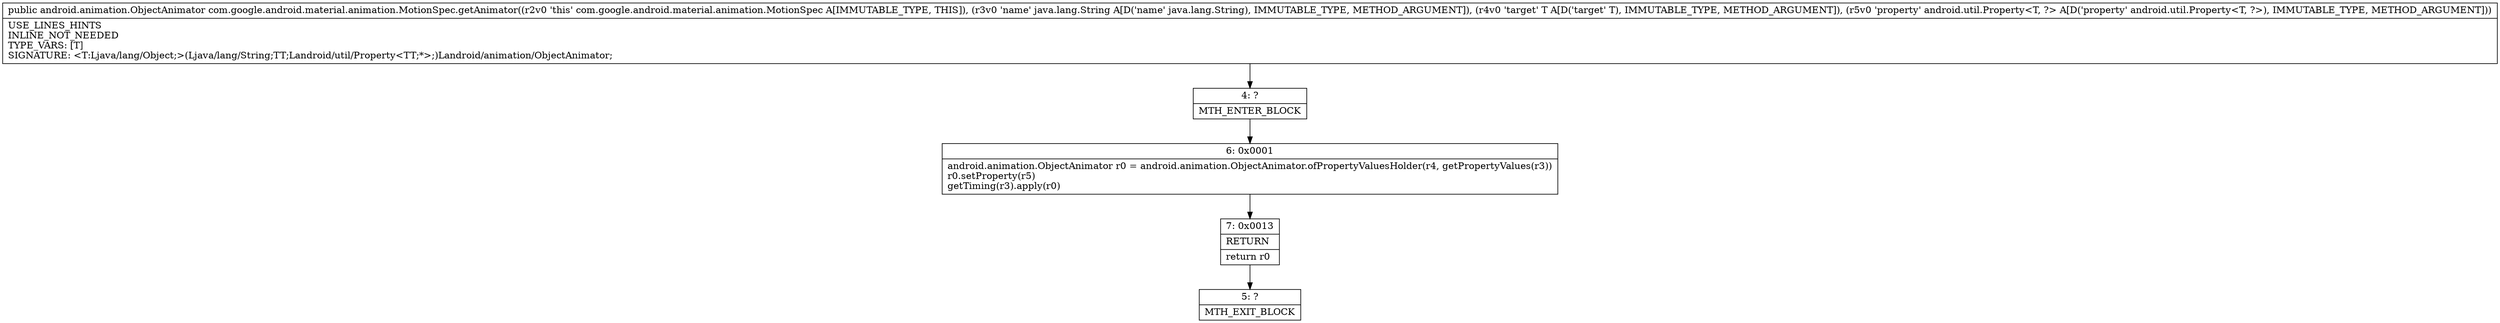 digraph "CFG forcom.google.android.material.animation.MotionSpec.getAnimator(Ljava\/lang\/String;Ljava\/lang\/Object;Landroid\/util\/Property;)Landroid\/animation\/ObjectAnimator;" {
Node_4 [shape=record,label="{4\:\ ?|MTH_ENTER_BLOCK\l}"];
Node_6 [shape=record,label="{6\:\ 0x0001|android.animation.ObjectAnimator r0 = android.animation.ObjectAnimator.ofPropertyValuesHolder(r4, getPropertyValues(r3))\lr0.setProperty(r5)\lgetTiming(r3).apply(r0)\l}"];
Node_7 [shape=record,label="{7\:\ 0x0013|RETURN\l|return r0\l}"];
Node_5 [shape=record,label="{5\:\ ?|MTH_EXIT_BLOCK\l}"];
MethodNode[shape=record,label="{public android.animation.ObjectAnimator com.google.android.material.animation.MotionSpec.getAnimator((r2v0 'this' com.google.android.material.animation.MotionSpec A[IMMUTABLE_TYPE, THIS]), (r3v0 'name' java.lang.String A[D('name' java.lang.String), IMMUTABLE_TYPE, METHOD_ARGUMENT]), (r4v0 'target' T A[D('target' T), IMMUTABLE_TYPE, METHOD_ARGUMENT]), (r5v0 'property' android.util.Property\<T, ?\> A[D('property' android.util.Property\<T, ?\>), IMMUTABLE_TYPE, METHOD_ARGUMENT]))  | USE_LINES_HINTS\lINLINE_NOT_NEEDED\lTYPE_VARS: [T]\lSIGNATURE: \<T:Ljava\/lang\/Object;\>(Ljava\/lang\/String;TT;Landroid\/util\/Property\<TT;*\>;)Landroid\/animation\/ObjectAnimator;\l}"];
MethodNode -> Node_4;Node_4 -> Node_6;
Node_6 -> Node_7;
Node_7 -> Node_5;
}

